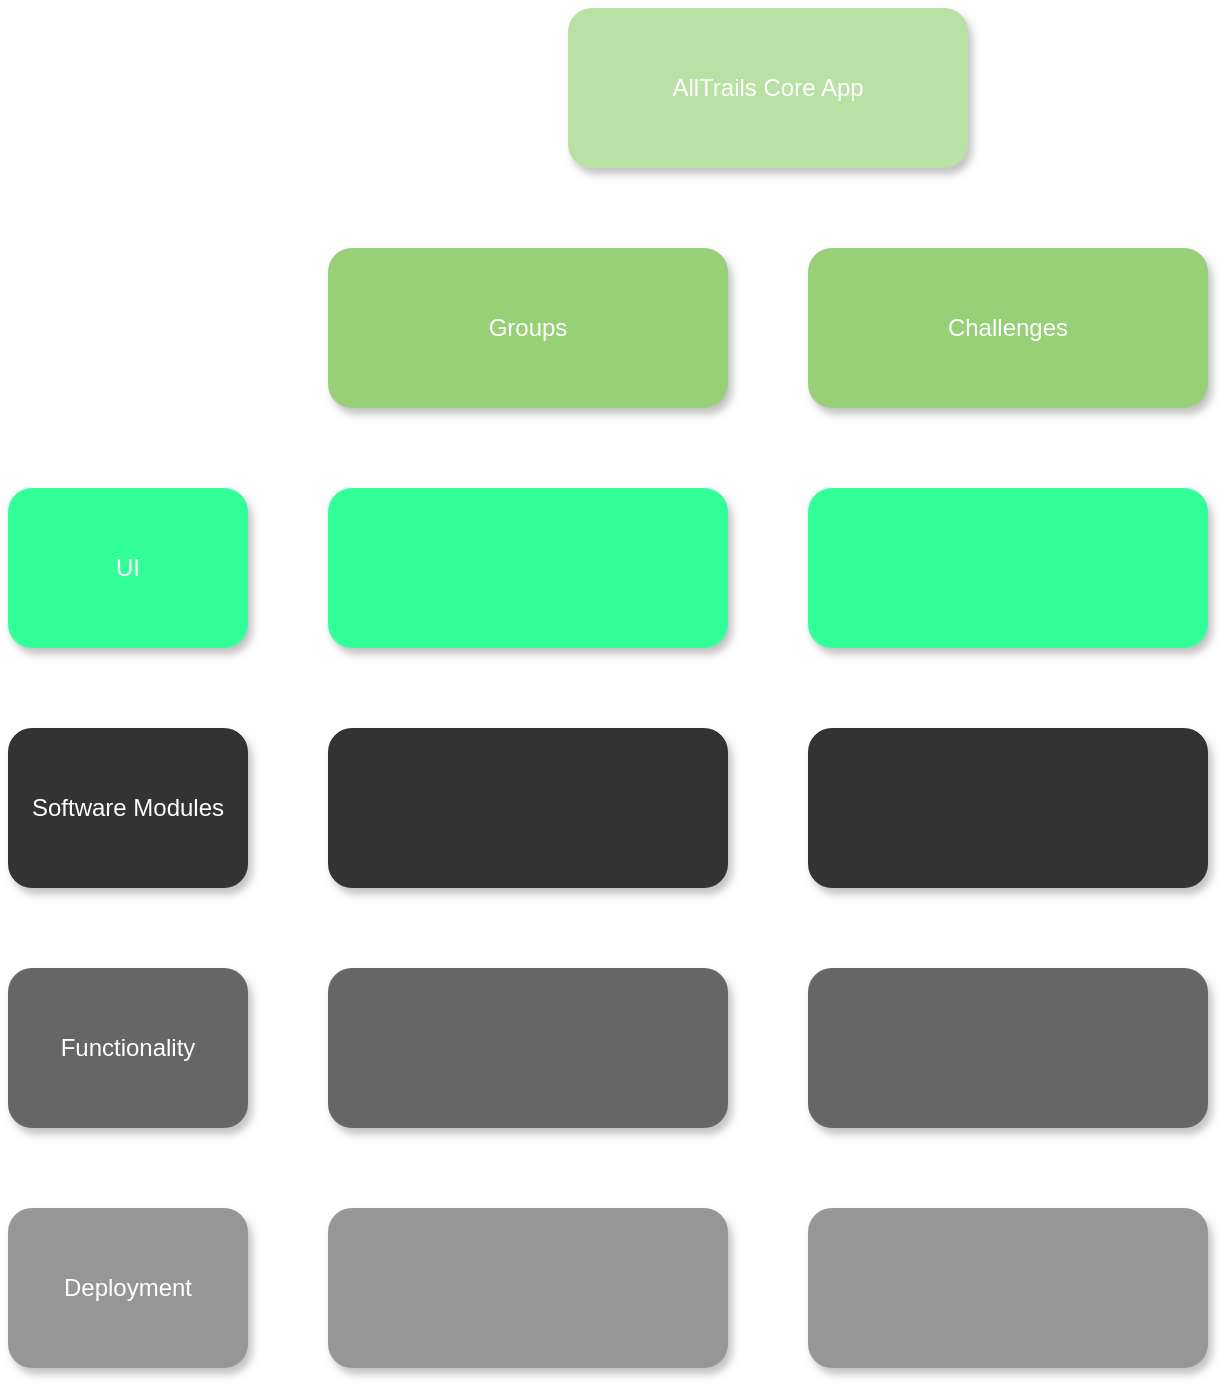 <mxfile version="24.0.0" type="github">
  <diagram name="Page-1" id="64c3da0e-402f-94eb-ee01-a36477274f13">
    <mxGraphModel dx="1079" dy="2001" grid="1" gridSize="10" guides="1" tooltips="1" connect="1" arrows="1" fold="1" page="1" pageScale="1" pageWidth="1169" pageHeight="826" background="none" math="0" shadow="0">
      <root>
        <mxCell id="0" />
        <mxCell id="1" parent="0" />
        <mxCell id="12" value="Functionality" style="whiteSpace=wrap;rounded=1;fillColor=#666666;strokeColor=none;shadow=1;fontColor=#FFFFFF;" parent="1" vertex="1">
          <mxGeometry x="80" y="480" width="120" height="80" as="geometry" />
        </mxCell>
        <mxCell id="23" value="Software Modules" style="whiteSpace=wrap;rounded=1;fillColor=#333333;strokeColor=none;shadow=1;fontColor=#FFFFFF;fontStyle=0" parent="1" vertex="1">
          <mxGeometry x="80" y="360" width="120" height="80" as="geometry" />
        </mxCell>
        <mxCell id="k4u_uRyAVN-GwR9JuS_v-239" value="UI" style="whiteSpace=wrap;rounded=1;fillColor=#33FF99;strokeColor=none;shadow=1;fontColor=#FFFFFF;" vertex="1" parent="1">
          <mxGeometry x="80" y="240" width="120" height="80" as="geometry" />
        </mxCell>
        <mxCell id="k4u_uRyAVN-GwR9JuS_v-240" value="AllTrails Core App" style="whiteSpace=wrap;rounded=1;fillColor=#B9E0A5;strokeColor=none;shadow=1;fontColor=#FFFFFF;" vertex="1" parent="1">
          <mxGeometry x="360" width="200" height="80" as="geometry" />
        </mxCell>
        <mxCell id="k4u_uRyAVN-GwR9JuS_v-241" value="Groups" style="whiteSpace=wrap;rounded=1;fillColor=#97D077;strokeColor=none;shadow=1;fontColor=#FFFFFF;" vertex="1" parent="1">
          <mxGeometry x="240" y="120" width="200" height="80" as="geometry" />
        </mxCell>
        <mxCell id="k4u_uRyAVN-GwR9JuS_v-243" value="Challenges" style="whiteSpace=wrap;rounded=1;fillColor=#97D077;strokeColor=none;shadow=1;fontColor=#FFFFFF;" vertex="1" parent="1">
          <mxGeometry x="480" y="120" width="200" height="80" as="geometry" />
        </mxCell>
        <mxCell id="k4u_uRyAVN-GwR9JuS_v-244" value="" style="whiteSpace=wrap;rounded=1;fillColor=#33FF99;strokeColor=none;shadow=1;fontColor=#FFFFFF;" vertex="1" parent="1">
          <mxGeometry x="240" y="240" width="200" height="80" as="geometry" />
        </mxCell>
        <mxCell id="k4u_uRyAVN-GwR9JuS_v-245" value="" style="whiteSpace=wrap;rounded=1;fillColor=#33FF99;strokeColor=none;shadow=1;fontColor=#FFFFFF;" vertex="1" parent="1">
          <mxGeometry x="480" y="240" width="200" height="80" as="geometry" />
        </mxCell>
        <mxCell id="k4u_uRyAVN-GwR9JuS_v-246" value="" style="whiteSpace=wrap;rounded=1;fillColor=#333333;strokeColor=none;shadow=1;fontColor=#FFFFFF;fontStyle=0" vertex="1" parent="1">
          <mxGeometry x="240" y="360" width="200" height="80" as="geometry" />
        </mxCell>
        <mxCell id="k4u_uRyAVN-GwR9JuS_v-247" value="" style="whiteSpace=wrap;rounded=1;fillColor=#333333;strokeColor=none;shadow=1;fontColor=#FFFFFF;fontStyle=0" vertex="1" parent="1">
          <mxGeometry x="480" y="360" width="200" height="80" as="geometry" />
        </mxCell>
        <mxCell id="k4u_uRyAVN-GwR9JuS_v-248" value="" style="whiteSpace=wrap;rounded=1;fillColor=#666666;strokeColor=none;shadow=1;fontColor=#FFFFFF;" vertex="1" parent="1">
          <mxGeometry x="240" y="480" width="200" height="80" as="geometry" />
        </mxCell>
        <mxCell id="k4u_uRyAVN-GwR9JuS_v-249" value="" style="whiteSpace=wrap;rounded=1;fillColor=#666666;strokeColor=none;shadow=1;fontColor=#FFFFFF;" vertex="1" parent="1">
          <mxGeometry x="480" y="480" width="200" height="80" as="geometry" />
        </mxCell>
        <mxCell id="k4u_uRyAVN-GwR9JuS_v-252" value="Deployment" style="whiteSpace=wrap;rounded=1;fillColor=#969696;strokeColor=none;shadow=1;fontColor=#FFFFFF;" vertex="1" parent="1">
          <mxGeometry x="80" y="600" width="120" height="80" as="geometry" />
        </mxCell>
        <mxCell id="k4u_uRyAVN-GwR9JuS_v-253" value="" style="whiteSpace=wrap;rounded=1;fillColor=#969696;strokeColor=none;shadow=1;fontColor=#FFFFFF;" vertex="1" parent="1">
          <mxGeometry x="240" y="600" width="200" height="80" as="geometry" />
        </mxCell>
        <mxCell id="k4u_uRyAVN-GwR9JuS_v-254" value="" style="whiteSpace=wrap;rounded=1;fillColor=#969696;strokeColor=none;shadow=1;fontColor=#FFFFFF;" vertex="1" parent="1">
          <mxGeometry x="480" y="600" width="200" height="80" as="geometry" />
        </mxCell>
      </root>
    </mxGraphModel>
  </diagram>
</mxfile>
